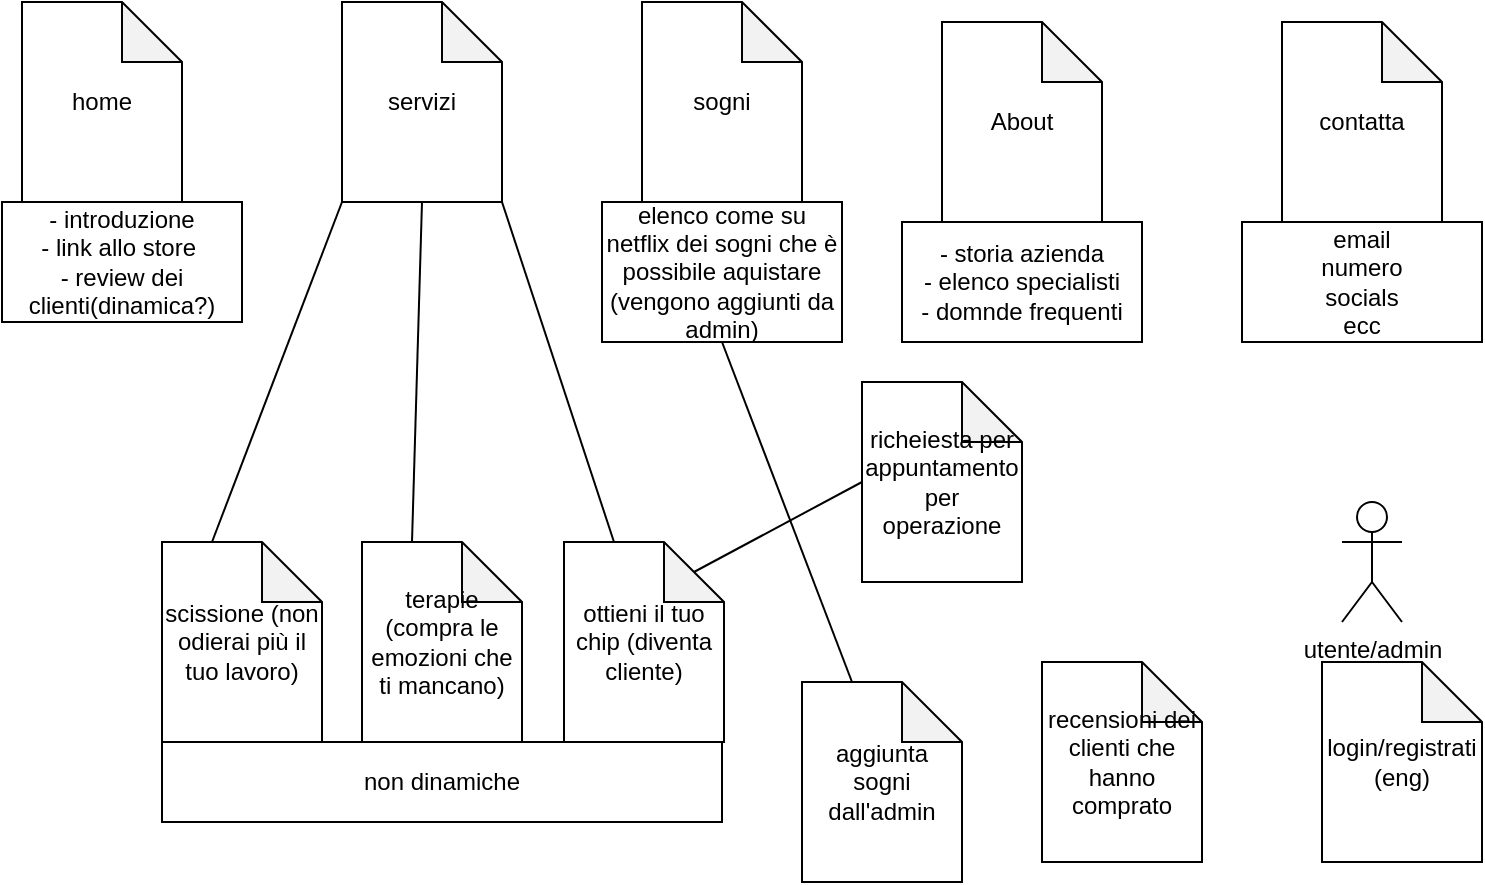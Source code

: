 <mxfile version="24.0.1" type="github">
  <diagram name="Pagina-1" id="_GvBiRjgo-D7wxtzkY7E">
    <mxGraphModel dx="880" dy="508" grid="1" gridSize="10" guides="1" tooltips="1" connect="1" arrows="1" fold="1" page="1" pageScale="1" pageWidth="827" pageHeight="1169" math="0" shadow="0">
      <root>
        <mxCell id="0" />
        <mxCell id="1" parent="0" />
        <mxCell id="AnJFYHgMdjWThNAky926-1" value="About" style="shape=note;whiteSpace=wrap;html=1;backgroundOutline=1;darkOpacity=0.05;" parent="1" vertex="1">
          <mxGeometry x="500" y="40" width="80" height="100" as="geometry" />
        </mxCell>
        <mxCell id="AnJFYHgMdjWThNAky926-2" value="home" style="shape=note;whiteSpace=wrap;html=1;backgroundOutline=1;darkOpacity=0.05;" parent="1" vertex="1">
          <mxGeometry x="40" y="30" width="80" height="100" as="geometry" />
        </mxCell>
        <mxCell id="AnJFYHgMdjWThNAky926-3" value="servizi" style="shape=note;whiteSpace=wrap;html=1;backgroundOutline=1;darkOpacity=0.05;" parent="1" vertex="1">
          <mxGeometry x="200" y="30" width="80" height="100" as="geometry" />
        </mxCell>
        <mxCell id="AnJFYHgMdjWThNAky926-4" value="contatta" style="shape=note;whiteSpace=wrap;html=1;backgroundOutline=1;darkOpacity=0.05;" parent="1" vertex="1">
          <mxGeometry x="670" y="40" width="80" height="100" as="geometry" />
        </mxCell>
        <mxCell id="AnJFYHgMdjWThNAky926-6" value="sogni" style="shape=note;whiteSpace=wrap;html=1;backgroundOutline=1;darkOpacity=0.05;" parent="1" vertex="1">
          <mxGeometry x="350" y="30" width="80" height="100" as="geometry" />
        </mxCell>
        <mxCell id="AnJFYHgMdjWThNAky926-7" value="scissione (non odierai più il tuo lavoro)" style="shape=note;whiteSpace=wrap;html=1;backgroundOutline=1;darkOpacity=0.05;" parent="1" vertex="1">
          <mxGeometry x="110" y="300" width="80" height="100" as="geometry" />
        </mxCell>
        <mxCell id="AnJFYHgMdjWThNAky926-8" value="terapie (compra le emozioni che ti mancano)" style="shape=note;whiteSpace=wrap;html=1;backgroundOutline=1;darkOpacity=0.05;" parent="1" vertex="1">
          <mxGeometry x="210" y="300" width="80" height="100" as="geometry" />
        </mxCell>
        <mxCell id="AnJFYHgMdjWThNAky926-9" value="ottieni il tuo chip (diventa cliente)" style="shape=note;whiteSpace=wrap;html=1;backgroundOutline=1;darkOpacity=0.05;" parent="1" vertex="1">
          <mxGeometry x="311" y="300" width="80" height="100" as="geometry" />
        </mxCell>
        <mxCell id="AnJFYHgMdjWThNAky926-13" value="" style="endArrow=none;html=1;rounded=0;exitX=0;exitY=0;exitDx=25;exitDy=0;exitPerimeter=0;entryX=0;entryY=1;entryDx=0;entryDy=0;entryPerimeter=0;" parent="1" source="AnJFYHgMdjWThNAky926-7" target="AnJFYHgMdjWThNAky926-3" edge="1">
          <mxGeometry width="50" height="50" relative="1" as="geometry">
            <mxPoint x="130" y="270" as="sourcePoint" />
            <mxPoint x="180" y="220" as="targetPoint" />
          </mxGeometry>
        </mxCell>
        <mxCell id="AnJFYHgMdjWThNAky926-14" value="" style="endArrow=none;html=1;rounded=0;exitX=0;exitY=0;exitDx=25;exitDy=0;exitPerimeter=0;entryX=0.5;entryY=1;entryDx=0;entryDy=0;entryPerimeter=0;" parent="1" source="AnJFYHgMdjWThNAky926-8" target="AnJFYHgMdjWThNAky926-3" edge="1">
          <mxGeometry width="50" height="50" relative="1" as="geometry">
            <mxPoint x="230" y="280" as="sourcePoint" />
            <mxPoint x="440" y="210" as="targetPoint" />
          </mxGeometry>
        </mxCell>
        <mxCell id="AnJFYHgMdjWThNAky926-15" value="" style="endArrow=none;html=1;rounded=0;exitX=0;exitY=0;exitDx=25;exitDy=0;exitPerimeter=0;entryX=1;entryY=1;entryDx=0;entryDy=0;entryPerimeter=0;" parent="1" source="AnJFYHgMdjWThNAky926-9" target="AnJFYHgMdjWThNAky926-3" edge="1">
          <mxGeometry width="50" height="50" relative="1" as="geometry">
            <mxPoint x="390" y="260" as="sourcePoint" />
            <mxPoint x="440" y="210" as="targetPoint" />
          </mxGeometry>
        </mxCell>
        <mxCell id="AnJFYHgMdjWThNAky926-17" value="email&lt;div&gt;numero&lt;/div&gt;&lt;div&gt;socials&lt;/div&gt;&lt;div&gt;ecc&lt;/div&gt;" style="rounded=0;whiteSpace=wrap;html=1;" parent="1" vertex="1">
          <mxGeometry x="650" y="140" width="120" height="60" as="geometry" />
        </mxCell>
        <mxCell id="AnJFYHgMdjWThNAky926-18" value="- storia azienda&lt;div&gt;- elenco specialisti&lt;/div&gt;&lt;div&gt;- domnde frequenti&lt;/div&gt;" style="rounded=0;whiteSpace=wrap;html=1;" parent="1" vertex="1">
          <mxGeometry x="480" y="140" width="120" height="60" as="geometry" />
        </mxCell>
        <mxCell id="AnJFYHgMdjWThNAky926-19" value="- introduzione&lt;div&gt;- link allo store&amp;nbsp;&lt;/div&gt;&lt;div&gt;- review dei clienti(dinamica?)&lt;/div&gt;" style="rounded=0;whiteSpace=wrap;html=1;" parent="1" vertex="1">
          <mxGeometry x="30" y="130" width="120" height="60" as="geometry" />
        </mxCell>
        <mxCell id="AnJFYHgMdjWThNAky926-20" value="elenco come su netflix dei sogni che è possibile aquistare&lt;div&gt;(vengono aggiunti da admin)&lt;/div&gt;" style="rounded=0;whiteSpace=wrap;html=1;" parent="1" vertex="1">
          <mxGeometry x="330" y="130" width="120" height="70" as="geometry" />
        </mxCell>
        <mxCell id="etYztn6itL0I0Ck-ov8i-1" value="non dinamiche" style="rounded=0;whiteSpace=wrap;html=1;" vertex="1" parent="1">
          <mxGeometry x="110" y="400" width="280" height="40" as="geometry" />
        </mxCell>
        <mxCell id="etYztn6itL0I0Ck-ov8i-2" value="login/registrati (eng)" style="shape=note;whiteSpace=wrap;html=1;backgroundOutline=1;darkOpacity=0.05;" vertex="1" parent="1">
          <mxGeometry x="690" y="360" width="80" height="100" as="geometry" />
        </mxCell>
        <mxCell id="etYztn6itL0I0Ck-ov8i-3" value="aggiunta sogni dall&#39;admin" style="shape=note;whiteSpace=wrap;html=1;backgroundOutline=1;darkOpacity=0.05;" vertex="1" parent="1">
          <mxGeometry x="430" y="370" width="80" height="100" as="geometry" />
        </mxCell>
        <mxCell id="etYztn6itL0I0Ck-ov8i-4" value="richeiesta per appuntamento per operazione" style="shape=note;whiteSpace=wrap;html=1;backgroundOutline=1;darkOpacity=0.05;" vertex="1" parent="1">
          <mxGeometry x="460" y="220" width="80" height="100" as="geometry" />
        </mxCell>
        <mxCell id="etYztn6itL0I0Ck-ov8i-5" value="recensioni dei clienti che hanno comprato" style="shape=note;whiteSpace=wrap;html=1;backgroundOutline=1;darkOpacity=0.05;" vertex="1" parent="1">
          <mxGeometry x="550" y="360" width="80" height="100" as="geometry" />
        </mxCell>
        <mxCell id="etYztn6itL0I0Ck-ov8i-6" value="" style="endArrow=none;html=1;rounded=0;entryX=0;entryY=0.5;entryDx=0;entryDy=0;entryPerimeter=0;exitX=0;exitY=0;exitDx=65;exitDy=15;exitPerimeter=0;" edge="1" parent="1" source="AnJFYHgMdjWThNAky926-9" target="etYztn6itL0I0Ck-ov8i-4">
          <mxGeometry width="50" height="50" relative="1" as="geometry">
            <mxPoint x="330" y="290" as="sourcePoint" />
            <mxPoint x="380" y="240" as="targetPoint" />
          </mxGeometry>
        </mxCell>
        <mxCell id="etYztn6itL0I0Ck-ov8i-7" value="" style="endArrow=none;html=1;rounded=0;entryX=0.5;entryY=1;entryDx=0;entryDy=0;exitX=0;exitY=0;exitDx=25;exitDy=0;exitPerimeter=0;" edge="1" parent="1" source="etYztn6itL0I0Ck-ov8i-3" target="AnJFYHgMdjWThNAky926-20">
          <mxGeometry width="50" height="50" relative="1" as="geometry">
            <mxPoint x="330" y="290" as="sourcePoint" />
            <mxPoint x="380" y="240" as="targetPoint" />
          </mxGeometry>
        </mxCell>
        <mxCell id="etYztn6itL0I0Ck-ov8i-8" value="utente/admin" style="shape=umlActor;verticalLabelPosition=bottom;verticalAlign=top;html=1;outlineConnect=0;" vertex="1" parent="1">
          <mxGeometry x="700" y="280" width="30" height="60" as="geometry" />
        </mxCell>
      </root>
    </mxGraphModel>
  </diagram>
</mxfile>
